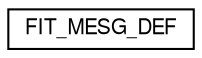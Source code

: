 digraph "Graphical Class Hierarchy"
{
  edge [fontname="FreeSans",fontsize="10",labelfontname="FreeSans",labelfontsize="10"];
  node [fontname="FreeSans",fontsize="10",shape=record];
  rankdir="LR";
  Node1 [label="FIT_MESG_DEF",height=0.2,width=0.4,color="black", fillcolor="white", style="filled",URL="$struct_f_i_t___m_e_s_g___d_e_f.html"];
}
